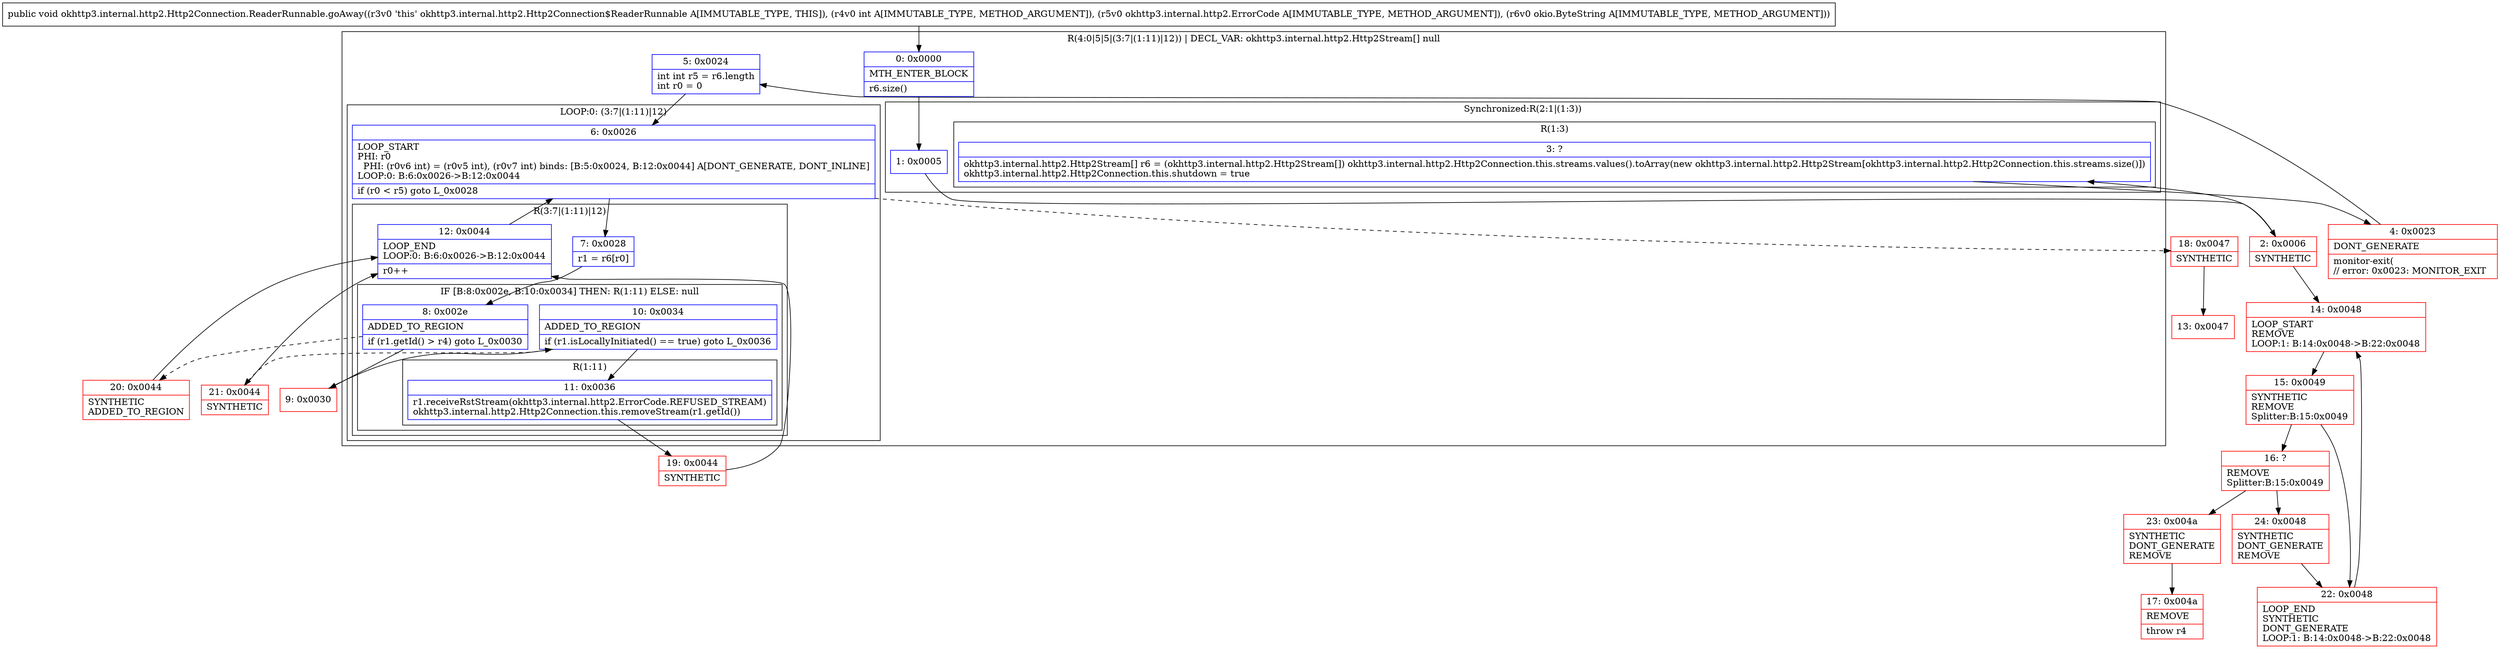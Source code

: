 digraph "CFG forokhttp3.internal.http2.Http2Connection.ReaderRunnable.goAway(ILokhttp3\/internal\/http2\/ErrorCode;Lokio\/ByteString;)V" {
subgraph cluster_Region_1975136579 {
label = "R(4:0|5|5|(3:7|(1:11)|12)) | DECL_VAR: okhttp3.internal.http2.Http2Stream[] null\l";
node [shape=record,color=blue];
Node_0 [shape=record,label="{0\:\ 0x0000|MTH_ENTER_BLOCK\l|r6.size()\l}"];
subgraph cluster_SynchronizedRegion_1643529217 {
label = "Synchronized:R(2:1|(1:3))";
node [shape=record,color=blue];
Node_1 [shape=record,label="{1\:\ 0x0005}"];
subgraph cluster_Region_1946760846 {
label = "R(1:3)";
node [shape=record,color=blue];
Node_3 [shape=record,label="{3\:\ ?|okhttp3.internal.http2.Http2Stream[] r6 = (okhttp3.internal.http2.Http2Stream[]) okhttp3.internal.http2.Http2Connection.this.streams.values().toArray(new okhttp3.internal.http2.Http2Stream[okhttp3.internal.http2.Http2Connection.this.streams.size()])\lokhttp3.internal.http2.Http2Connection.this.shutdown = true\l}"];
}
}
Node_5 [shape=record,label="{5\:\ 0x0024|int int r5 = r6.length\lint r0 = 0\l}"];
subgraph cluster_LoopRegion_1577057099 {
label = "LOOP:0: (3:7|(1:11)|12)";
node [shape=record,color=blue];
Node_6 [shape=record,label="{6\:\ 0x0026|LOOP_START\lPHI: r0 \l  PHI: (r0v6 int) = (r0v5 int), (r0v7 int) binds: [B:5:0x0024, B:12:0x0044] A[DONT_GENERATE, DONT_INLINE]\lLOOP:0: B:6:0x0026\-\>B:12:0x0044\l|if (r0 \< r5) goto L_0x0028\l}"];
subgraph cluster_Region_652511256 {
label = "R(3:7|(1:11)|12)";
node [shape=record,color=blue];
Node_7 [shape=record,label="{7\:\ 0x0028|r1 = r6[r0]\l}"];
subgraph cluster_IfRegion_452545836 {
label = "IF [B:8:0x002e, B:10:0x0034] THEN: R(1:11) ELSE: null";
node [shape=record,color=blue];
Node_8 [shape=record,label="{8\:\ 0x002e|ADDED_TO_REGION\l|if (r1.getId() \> r4) goto L_0x0030\l}"];
Node_10 [shape=record,label="{10\:\ 0x0034|ADDED_TO_REGION\l|if (r1.isLocallyInitiated() == true) goto L_0x0036\l}"];
subgraph cluster_Region_1750240255 {
label = "R(1:11)";
node [shape=record,color=blue];
Node_11 [shape=record,label="{11\:\ 0x0036|r1.receiveRstStream(okhttp3.internal.http2.ErrorCode.REFUSED_STREAM)\lokhttp3.internal.http2.Http2Connection.this.removeStream(r1.getId())\l}"];
}
}
Node_12 [shape=record,label="{12\:\ 0x0044|LOOP_END\lLOOP:0: B:6:0x0026\-\>B:12:0x0044\l|r0++\l}"];
}
}
}
Node_2 [shape=record,color=red,label="{2\:\ 0x0006|SYNTHETIC\l}"];
Node_4 [shape=record,color=red,label="{4\:\ 0x0023|DONT_GENERATE\l|monitor\-exit(\l\/\/ error: 0x0023: MONITOR_EXIT  \l}"];
Node_9 [shape=record,color=red,label="{9\:\ 0x0030}"];
Node_13 [shape=record,color=red,label="{13\:\ 0x0047}"];
Node_14 [shape=record,color=red,label="{14\:\ 0x0048|LOOP_START\lREMOVE\lLOOP:1: B:14:0x0048\-\>B:22:0x0048\l}"];
Node_15 [shape=record,color=red,label="{15\:\ 0x0049|SYNTHETIC\lREMOVE\lSplitter:B:15:0x0049\l}"];
Node_16 [shape=record,color=red,label="{16\:\ ?|REMOVE\lSplitter:B:15:0x0049\l}"];
Node_17 [shape=record,color=red,label="{17\:\ 0x004a|REMOVE\l|throw r4\l}"];
Node_18 [shape=record,color=red,label="{18\:\ 0x0047|SYNTHETIC\l}"];
Node_19 [shape=record,color=red,label="{19\:\ 0x0044|SYNTHETIC\l}"];
Node_20 [shape=record,color=red,label="{20\:\ 0x0044|SYNTHETIC\lADDED_TO_REGION\l}"];
Node_21 [shape=record,color=red,label="{21\:\ 0x0044|SYNTHETIC\l}"];
Node_22 [shape=record,color=red,label="{22\:\ 0x0048|LOOP_END\lSYNTHETIC\lDONT_GENERATE\lLOOP:1: B:14:0x0048\-\>B:22:0x0048\l}"];
Node_23 [shape=record,color=red,label="{23\:\ 0x004a|SYNTHETIC\lDONT_GENERATE\lREMOVE\l}"];
Node_24 [shape=record,color=red,label="{24\:\ 0x0048|SYNTHETIC\lDONT_GENERATE\lREMOVE\l}"];
MethodNode[shape=record,label="{public void okhttp3.internal.http2.Http2Connection.ReaderRunnable.goAway((r3v0 'this' okhttp3.internal.http2.Http2Connection$ReaderRunnable A[IMMUTABLE_TYPE, THIS]), (r4v0 int A[IMMUTABLE_TYPE, METHOD_ARGUMENT]), (r5v0 okhttp3.internal.http2.ErrorCode A[IMMUTABLE_TYPE, METHOD_ARGUMENT]), (r6v0 okio.ByteString A[IMMUTABLE_TYPE, METHOD_ARGUMENT])) }"];
MethodNode -> Node_0;
Node_0 -> Node_1;
Node_1 -> Node_2;
Node_3 -> Node_4;
Node_5 -> Node_6;
Node_6 -> Node_7;
Node_6 -> Node_18[style=dashed];
Node_7 -> Node_8;
Node_8 -> Node_9;
Node_8 -> Node_20[style=dashed];
Node_10 -> Node_11;
Node_10 -> Node_21[style=dashed];
Node_11 -> Node_19;
Node_12 -> Node_6;
Node_2 -> Node_3;
Node_2 -> Node_14;
Node_4 -> Node_5;
Node_9 -> Node_10;
Node_14 -> Node_15;
Node_15 -> Node_16;
Node_15 -> Node_22;
Node_16 -> Node_23;
Node_16 -> Node_24;
Node_18 -> Node_13;
Node_19 -> Node_12;
Node_20 -> Node_12;
Node_21 -> Node_12;
Node_22 -> Node_14;
Node_23 -> Node_17;
Node_24 -> Node_22;
}

